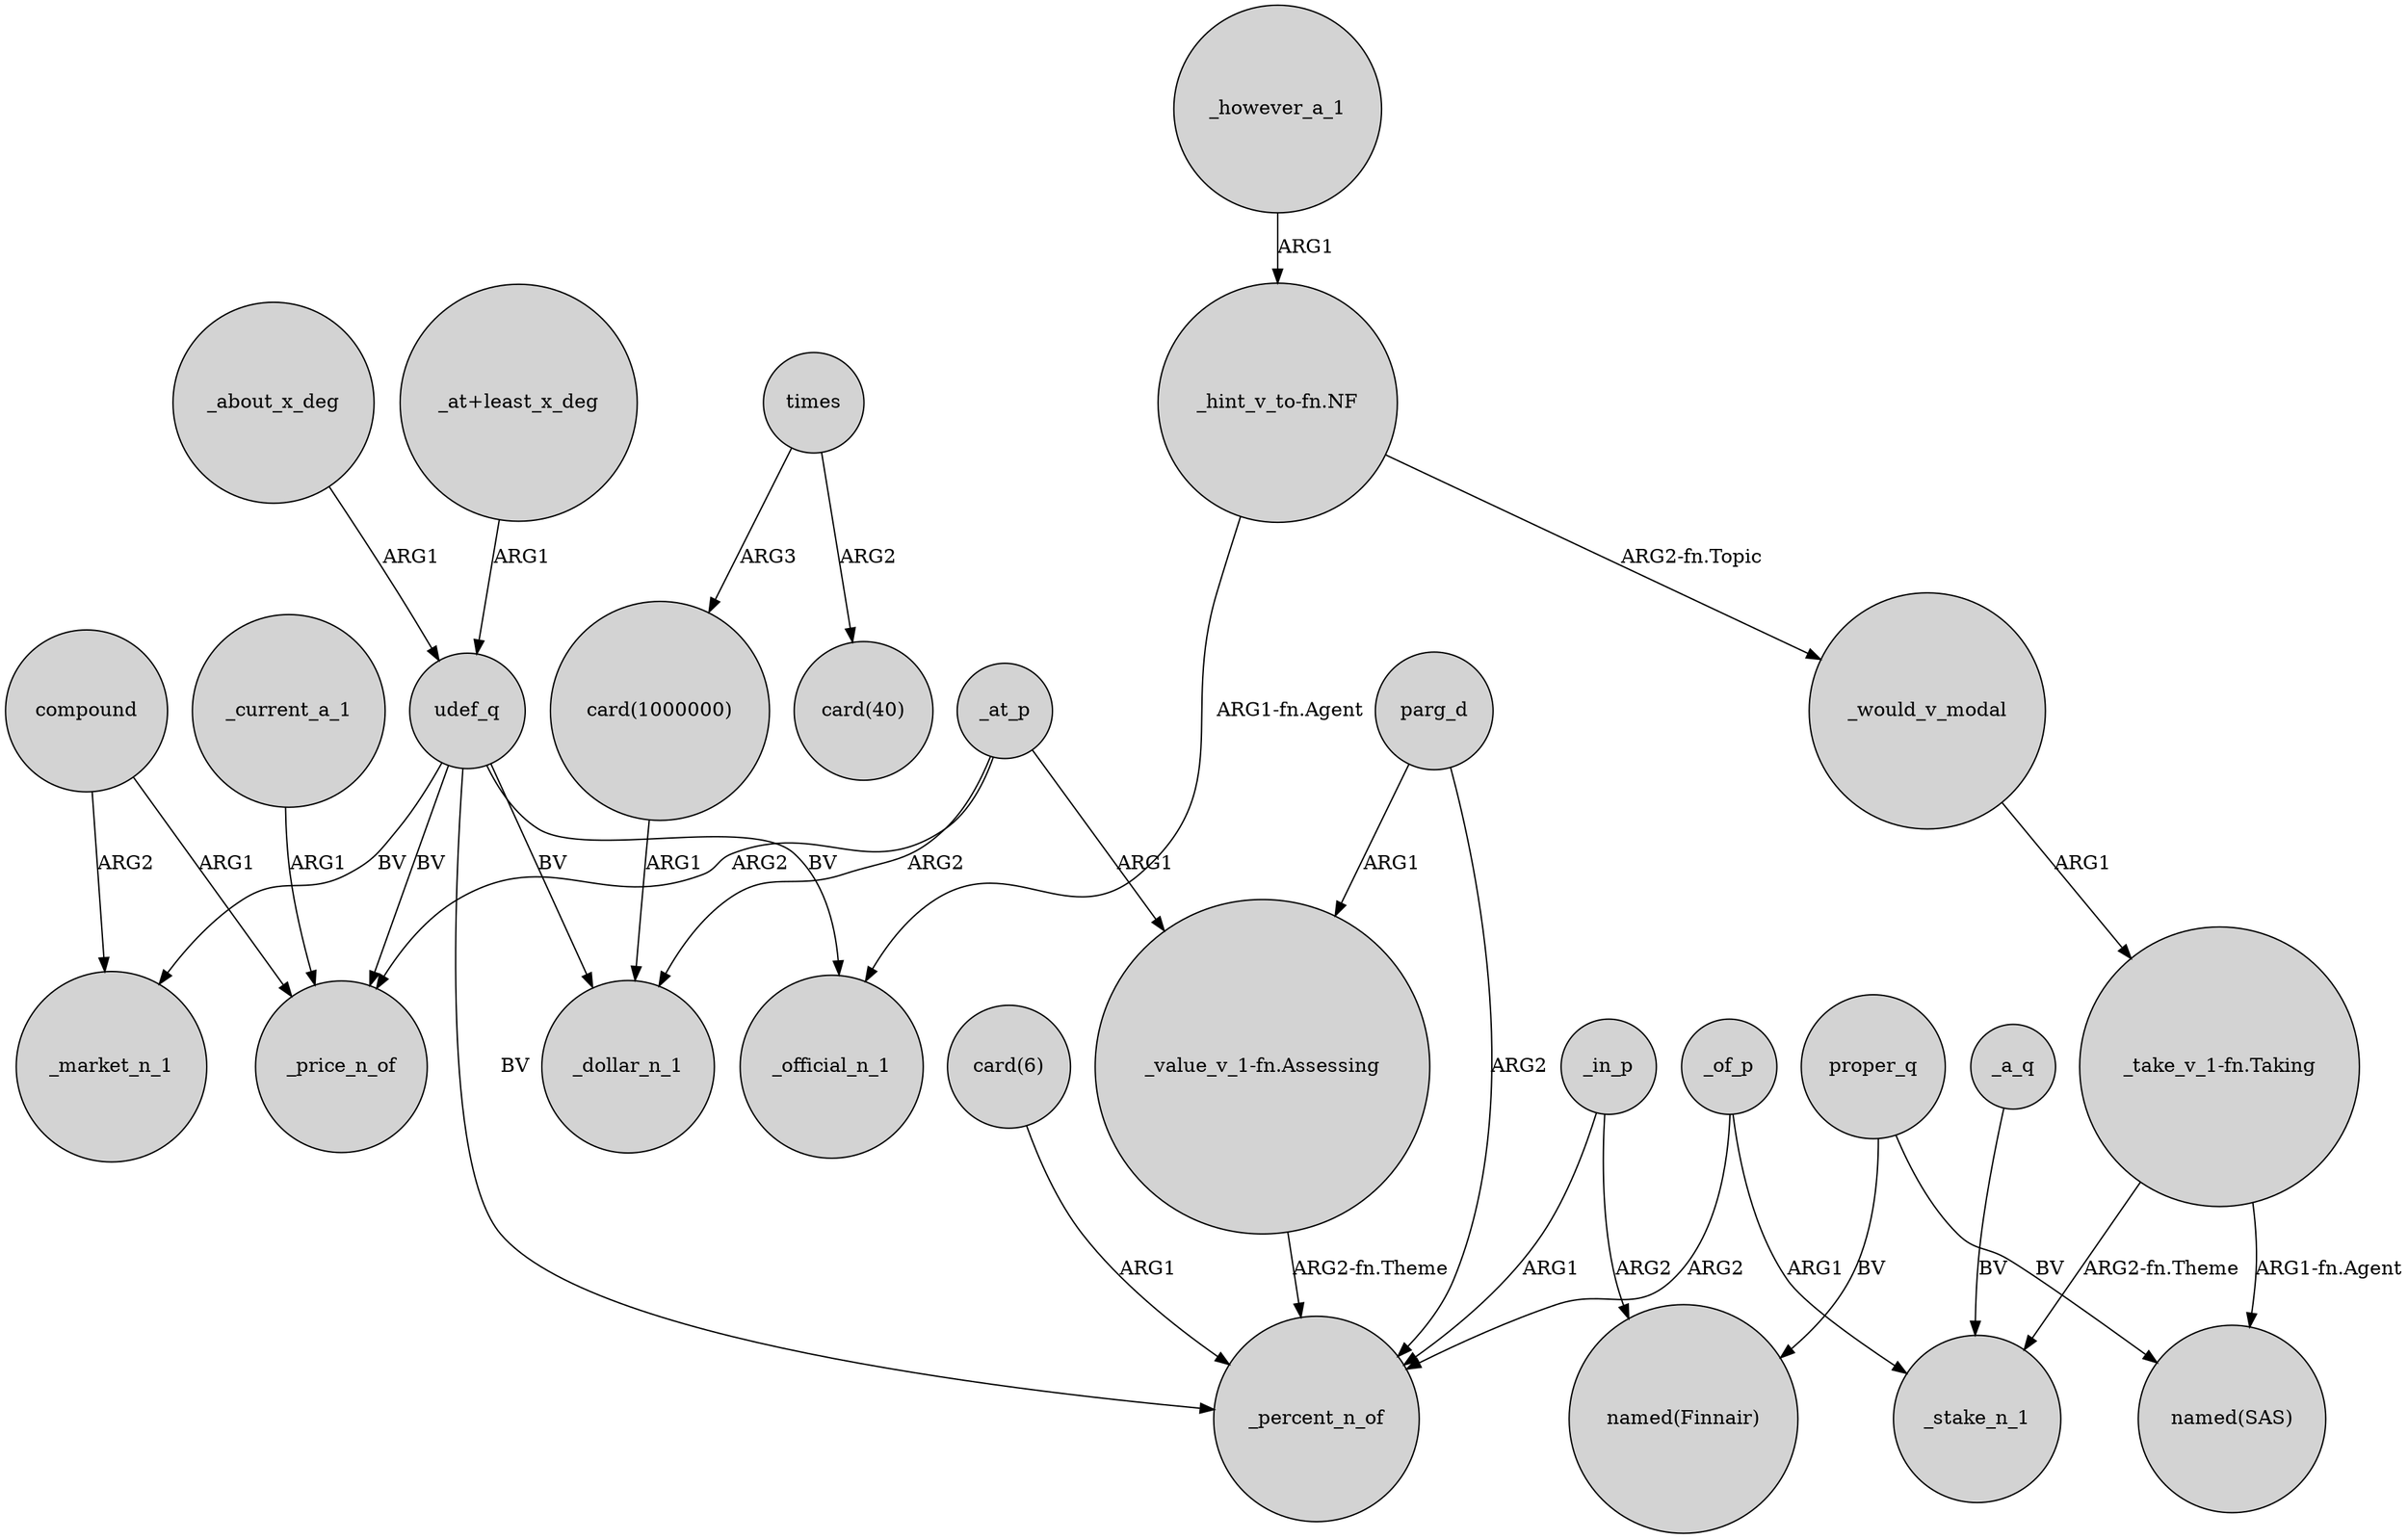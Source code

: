 digraph {
	node [shape=circle style=filled]
	compound -> _market_n_1 [label=ARG2]
	_a_q -> _stake_n_1 [label=BV]
	"card(1000000)" -> _dollar_n_1 [label=ARG1]
	_at_p -> _dollar_n_1 [label=ARG2]
	udef_q -> _price_n_of [label=BV]
	_however_a_1 -> "_hint_v_to-fn.NF" [label=ARG1]
	"_take_v_1-fn.Taking" -> _stake_n_1 [label="ARG2-fn.Theme"]
	_of_p -> _stake_n_1 [label=ARG1]
	times -> "card(40)" [label=ARG2]
	_in_p -> _percent_n_of [label=ARG1]
	proper_q -> "named(Finnair)" [label=BV]
	udef_q -> _market_n_1 [label=BV]
	"card(6)" -> _percent_n_of [label=ARG1]
	_would_v_modal -> "_take_v_1-fn.Taking" [label=ARG1]
	_at_p -> "_value_v_1-fn.Assessing" [label=ARG1]
	_about_x_deg -> udef_q [label=ARG1]
	parg_d -> _percent_n_of [label=ARG2]
	"_at+least_x_deg" -> udef_q [label=ARG1]
	_in_p -> "named(Finnair)" [label=ARG2]
	_of_p -> _percent_n_of [label=ARG2]
	"_hint_v_to-fn.NF" -> _would_v_modal [label="ARG2-fn.Topic"]
	udef_q -> _official_n_1 [label=BV]
	times -> "card(1000000)" [label=ARG3]
	"_hint_v_to-fn.NF" -> _official_n_1 [label="ARG1-fn.Agent"]
	_current_a_1 -> _price_n_of [label=ARG1]
	"_value_v_1-fn.Assessing" -> _percent_n_of [label="ARG2-fn.Theme"]
	parg_d -> "_value_v_1-fn.Assessing" [label=ARG1]
	udef_q -> _percent_n_of [label=BV]
	"_take_v_1-fn.Taking" -> "named(SAS)" [label="ARG1-fn.Agent"]
	compound -> _price_n_of [label=ARG1]
	_at_p -> _price_n_of [label=ARG2]
	udef_q -> _dollar_n_1 [label=BV]
	proper_q -> "named(SAS)" [label=BV]
}
